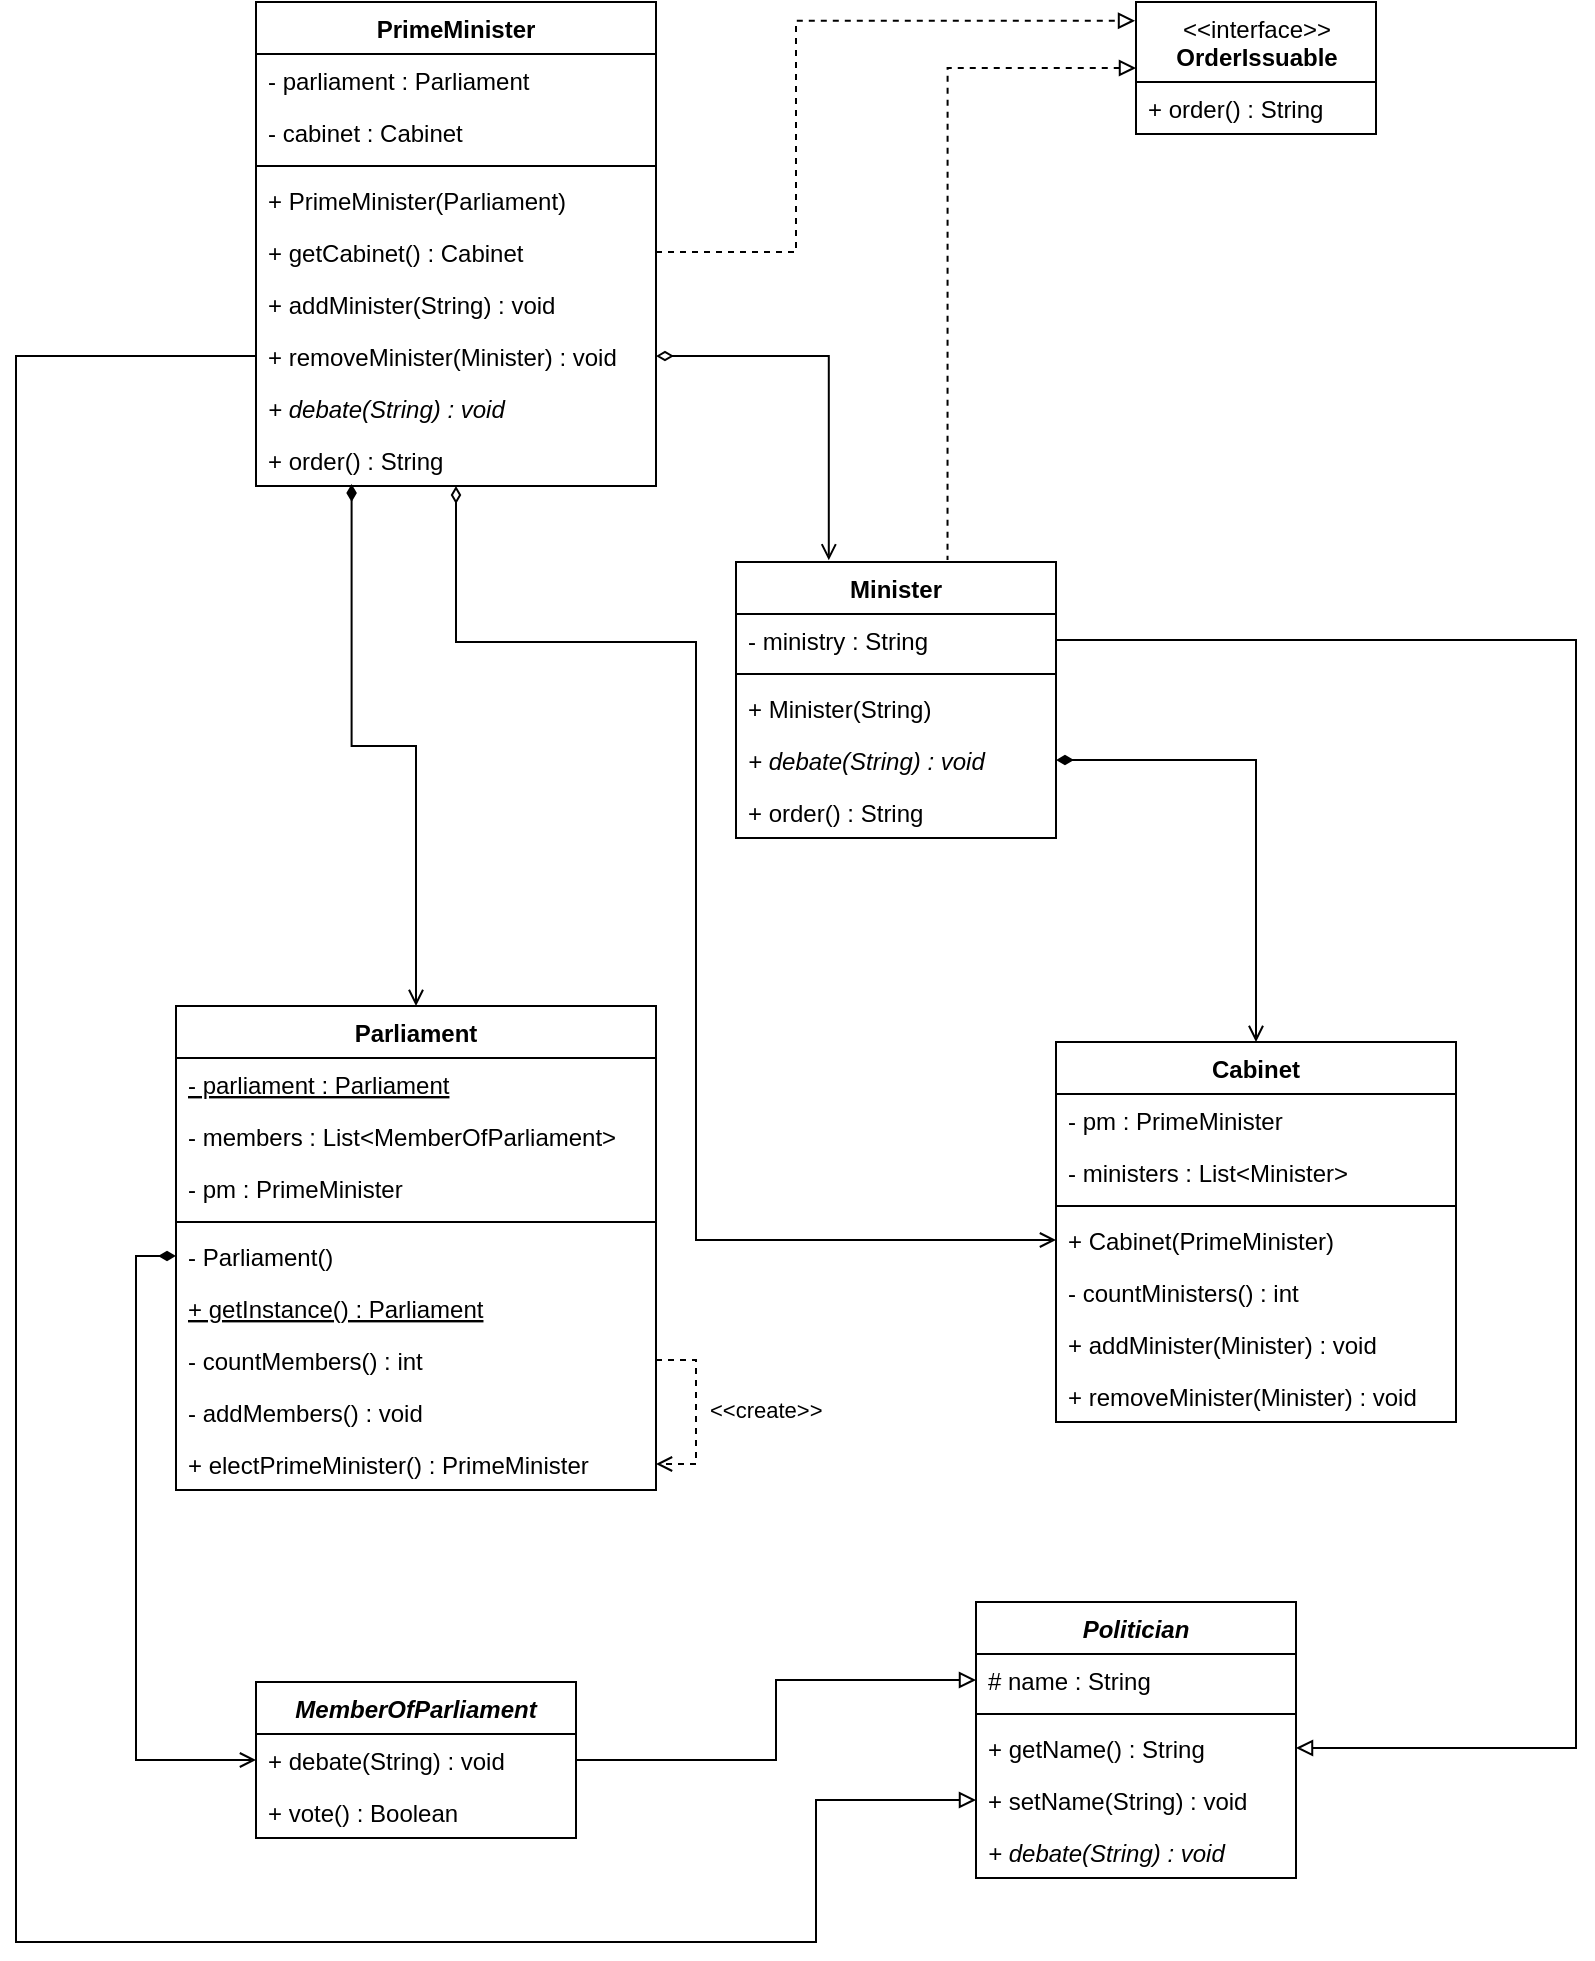 <mxfile>
    <diagram id="OHYQA_8lyifDptG48gCW" name="Page-1">
        <mxGraphModel dx="653" dy="1286" grid="1" gridSize="10" guides="1" tooltips="1" connect="1" arrows="1" fold="1" page="1" pageScale="1" pageWidth="850" pageHeight="1100" background="#ffffff" math="0" shadow="0">
            <root>
                <mxCell id="0"/>
                <mxCell id="1" parent="0"/>
                <mxCell id="2" value="Politician" style="swimlane;fontStyle=3;align=center;verticalAlign=top;childLayout=stackLayout;horizontal=1;startSize=26;horizontalStack=0;resizeParent=1;resizeParentMax=0;resizeLast=0;collapsible=1;marginBottom=0;fillColor=none;strokeWidth=1;strokeColor=#000000;fontColor=#000000;" vertex="1" parent="1">
                    <mxGeometry x="520" y="880" width="160" height="138" as="geometry"/>
                </mxCell>
                <mxCell id="3" value="# name : String" style="text;strokeColor=none;fillColor=none;align=left;verticalAlign=top;spacingLeft=4;spacingRight=4;overflow=hidden;rotatable=0;points=[[0,0.5],[1,0.5]];portConstraint=eastwest;fontColor=#000000;" vertex="1" parent="2">
                    <mxGeometry y="26" width="160" height="26" as="geometry"/>
                </mxCell>
                <mxCell id="4" value="" style="line;strokeWidth=1;fillColor=none;align=left;verticalAlign=middle;spacingTop=-1;spacingLeft=3;spacingRight=3;rotatable=0;labelPosition=right;points=[];portConstraint=eastwest;labelBackgroundColor=#000000;fontColor=#000000;strokeColor=#000000;" vertex="1" parent="2">
                    <mxGeometry y="52" width="160" height="8" as="geometry"/>
                </mxCell>
                <mxCell id="7" value="+ getName() : String" style="text;strokeColor=none;fillColor=none;align=left;verticalAlign=top;spacingLeft=4;spacingRight=4;overflow=hidden;rotatable=0;points=[[0,0.5],[1,0.5]];portConstraint=eastwest;fontColor=#000000;" vertex="1" parent="2">
                    <mxGeometry y="60" width="160" height="26" as="geometry"/>
                </mxCell>
                <mxCell id="9" value="+ setName(String) : void" style="text;strokeColor=none;fillColor=none;align=left;verticalAlign=top;spacingLeft=4;spacingRight=4;overflow=hidden;rotatable=0;points=[[0,0.5],[1,0.5]];portConstraint=eastwest;fontColor=#000000;" vertex="1" parent="2">
                    <mxGeometry y="86" width="160" height="26" as="geometry"/>
                </mxCell>
                <mxCell id="5" value="+ debate(String) : void" style="text;strokeColor=none;fillColor=none;align=left;verticalAlign=top;spacingLeft=4;spacingRight=4;overflow=hidden;rotatable=0;points=[[0,0.5],[1,0.5]];portConstraint=eastwest;fontColor=#000000;fontStyle=2" vertex="1" parent="2">
                    <mxGeometry y="112" width="160" height="26" as="geometry"/>
                </mxCell>
                <mxCell id="90" style="edgeStyle=orthogonalEdgeStyle;rounded=0;orthogonalLoop=1;jettySize=auto;html=1;entryX=0.661;entryY=-0.007;entryDx=0;entryDy=0;entryPerimeter=0;fontColor=#000000;startArrow=block;startFill=0;endArrow=none;endFill=0;strokeColor=#000000;dashed=1;" edge="1" parent="1" source="31" target="77">
                    <mxGeometry relative="1" as="geometry"/>
                </mxCell>
                <mxCell id="31" value="&amp;lt;&amp;lt;interface&amp;gt;&amp;gt;&lt;span style=&quot;font-weight: 700&quot;&gt;&lt;br&gt;OrderIssuable&lt;/span&gt;&lt;b&gt;&lt;br&gt;&lt;/b&gt;" style="swimlane;fontStyle=0;align=center;verticalAlign=top;childLayout=stackLayout;horizontal=1;startSize=40;horizontalStack=0;resizeParent=1;resizeParentMax=0;resizeLast=0;collapsible=0;marginBottom=0;html=1;labelBackgroundColor=none;fontColor=#000000;strokeColor=#000000;strokeWidth=1;fillColor=none;" vertex="1" parent="1">
                    <mxGeometry x="600" y="80" width="120" height="66" as="geometry"/>
                </mxCell>
                <mxCell id="13" value="+ order() : String" style="text;strokeColor=none;fillColor=none;align=left;verticalAlign=top;spacingLeft=4;spacingRight=4;overflow=hidden;rotatable=0;points=[[0,0.5],[1,0.5]];portConstraint=eastwest;fontColor=#000000;" vertex="1" parent="31">
                    <mxGeometry y="40" width="120" height="26" as="geometry"/>
                </mxCell>
                <mxCell id="39" value="MemberOfParliament" style="swimlane;fontStyle=3;align=center;verticalAlign=top;childLayout=stackLayout;horizontal=1;startSize=26;horizontalStack=0;resizeParent=1;resizeParentMax=0;resizeLast=0;collapsible=1;marginBottom=0;fillColor=none;strokeWidth=1;strokeColor=#000000;fontColor=#000000;" vertex="1" parent="1">
                    <mxGeometry x="160" y="920" width="160" height="78" as="geometry"/>
                </mxCell>
                <mxCell id="42" value="+ debate(String) : void" style="text;strokeColor=none;fillColor=none;align=left;verticalAlign=top;spacingLeft=4;spacingRight=4;overflow=hidden;rotatable=0;points=[[0,0.5],[1,0.5]];portConstraint=eastwest;fontColor=#000000;" vertex="1" parent="39">
                    <mxGeometry y="26" width="160" height="26" as="geometry"/>
                </mxCell>
                <mxCell id="43" value="+ vote() : Boolean" style="text;strokeColor=none;fillColor=none;align=left;verticalAlign=top;spacingLeft=4;spacingRight=4;overflow=hidden;rotatable=0;points=[[0,0.5],[1,0.5]];portConstraint=eastwest;fontColor=#000000;" vertex="1" parent="39">
                    <mxGeometry y="52" width="160" height="26" as="geometry"/>
                </mxCell>
                <mxCell id="92" style="edgeStyle=orthogonalEdgeStyle;rounded=0;orthogonalLoop=1;jettySize=auto;html=1;entryX=0.239;entryY=0.962;entryDx=0;entryDy=0;entryPerimeter=0;fontColor=#000000;startArrow=open;startFill=0;endArrow=diamondThin;endFill=1;strokeColor=#000000;" edge="1" parent="1" source="46" target="66">
                    <mxGeometry relative="1" as="geometry"/>
                </mxCell>
                <mxCell id="46" value="Parliament" style="swimlane;fontStyle=1;align=center;verticalAlign=top;childLayout=stackLayout;horizontal=1;startSize=26;horizontalStack=0;resizeParent=1;resizeParentMax=0;resizeLast=0;collapsible=1;marginBottom=0;fillColor=none;strokeWidth=1;strokeColor=#000000;fontColor=#000000;" vertex="1" parent="1">
                    <mxGeometry x="120" y="582" width="240" height="242" as="geometry"/>
                </mxCell>
                <mxCell id="52" value="- parliament : Parliament" style="text;strokeColor=none;fillColor=none;align=left;verticalAlign=top;spacingLeft=4;spacingRight=4;overflow=hidden;rotatable=0;points=[[0,0.5],[1,0.5]];portConstraint=eastwest;fontColor=#000000;fontStyle=4" vertex="1" parent="46">
                    <mxGeometry y="26" width="240" height="26" as="geometry"/>
                </mxCell>
                <mxCell id="53" value="- members : List&lt;MemberOfParliament&gt;" style="text;strokeColor=none;fillColor=none;align=left;verticalAlign=top;spacingLeft=4;spacingRight=4;overflow=hidden;rotatable=0;points=[[0,0.5],[1,0.5]];portConstraint=eastwest;fontColor=#000000;fontStyle=0" vertex="1" parent="46">
                    <mxGeometry y="52" width="240" height="26" as="geometry"/>
                </mxCell>
                <mxCell id="47" value="- pm : PrimeMinister" style="text;strokeColor=none;fillColor=none;align=left;verticalAlign=top;spacingLeft=4;spacingRight=4;overflow=hidden;rotatable=0;points=[[0,0.5],[1,0.5]];portConstraint=eastwest;fontColor=#000000;fontStyle=0" vertex="1" parent="46">
                    <mxGeometry y="78" width="240" height="26" as="geometry"/>
                </mxCell>
                <mxCell id="48" value="" style="line;strokeWidth=1;fillColor=none;align=left;verticalAlign=middle;spacingTop=-1;spacingLeft=3;spacingRight=3;rotatable=0;labelPosition=right;points=[];portConstraint=eastwest;labelBackgroundColor=#000000;fontColor=#000000;strokeColor=#000000;" vertex="1" parent="46">
                    <mxGeometry y="104" width="240" height="8" as="geometry"/>
                </mxCell>
                <mxCell id="49" value="- Parliament()" style="text;strokeColor=none;fillColor=none;align=left;verticalAlign=top;spacingLeft=4;spacingRight=4;overflow=hidden;rotatable=0;points=[[0,0.5],[1,0.5]];portConstraint=eastwest;fontColor=#000000;" vertex="1" parent="46">
                    <mxGeometry y="112" width="240" height="26" as="geometry"/>
                </mxCell>
                <mxCell id="50" value="+ getInstance() : Parliament" style="text;strokeColor=none;fillColor=none;align=left;verticalAlign=top;spacingLeft=4;spacingRight=4;overflow=hidden;rotatable=0;points=[[0,0.5],[1,0.5]];portConstraint=eastwest;fontColor=#000000;fontStyle=4" vertex="1" parent="46">
                    <mxGeometry y="138" width="240" height="26" as="geometry"/>
                </mxCell>
                <mxCell id="103" style="edgeStyle=orthogonalEdgeStyle;rounded=0;orthogonalLoop=1;jettySize=auto;html=1;exitX=1;exitY=0.5;exitDx=0;exitDy=0;fontColor=#000000;startArrow=none;startFill=0;endArrow=open;endFill=0;strokeColor=#000000;dashed=1;" edge="1" parent="46" source="51" target="55">
                    <mxGeometry relative="1" as="geometry"/>
                </mxCell>
                <mxCell id="51" value="- countMembers() : int" style="text;strokeColor=none;fillColor=none;align=left;verticalAlign=top;spacingLeft=4;spacingRight=4;overflow=hidden;rotatable=0;points=[[0,0.5],[1,0.5]];portConstraint=eastwest;fontColor=#000000;fontStyle=0" vertex="1" parent="46">
                    <mxGeometry y="164" width="240" height="26" as="geometry"/>
                </mxCell>
                <mxCell id="56" value="- addMembers() : void" style="text;strokeColor=none;fillColor=none;align=left;verticalAlign=top;spacingLeft=4;spacingRight=4;overflow=hidden;rotatable=0;points=[[0,0.5],[1,0.5]];portConstraint=eastwest;fontColor=#000000;fontStyle=0" vertex="1" parent="46">
                    <mxGeometry y="190" width="240" height="26" as="geometry"/>
                </mxCell>
                <mxCell id="55" value="+ electPrimeMinister() : PrimeMinister" style="text;strokeColor=none;fillColor=none;align=left;verticalAlign=top;spacingLeft=4;spacingRight=4;overflow=hidden;rotatable=0;points=[[0,0.5],[1,0.5]];portConstraint=eastwest;fontColor=#000000;fontStyle=0" vertex="1" parent="46">
                    <mxGeometry y="216" width="240" height="26" as="geometry"/>
                </mxCell>
                <mxCell id="96" style="edgeStyle=orthogonalEdgeStyle;rounded=0;orthogonalLoop=1;jettySize=auto;html=1;entryX=0;entryY=0.5;entryDx=0;entryDy=0;fontColor=#000000;startArrow=diamondThin;startFill=0;endArrow=open;endFill=0;strokeColor=#000000;" edge="1" parent="1" source="57" target="70">
                    <mxGeometry relative="1" as="geometry">
                        <Array as="points">
                            <mxPoint x="260" y="400"/>
                            <mxPoint x="380" y="400"/>
                            <mxPoint x="380" y="699"/>
                        </Array>
                    </mxGeometry>
                </mxCell>
                <mxCell id="57" value="PrimeMinister" style="swimlane;fontStyle=1;align=center;verticalAlign=top;childLayout=stackLayout;horizontal=1;startSize=26;horizontalStack=0;resizeParent=1;resizeParentMax=0;resizeLast=0;collapsible=1;marginBottom=0;fillColor=none;strokeWidth=1;strokeColor=#000000;fontColor=#000000;" vertex="1" parent="1">
                    <mxGeometry x="160" y="80" width="200" height="242" as="geometry"/>
                </mxCell>
                <mxCell id="63" value="- parliament : Parliament" style="text;strokeColor=none;fillColor=none;align=left;verticalAlign=top;spacingLeft=4;spacingRight=4;overflow=hidden;rotatable=0;points=[[0,0.5],[1,0.5]];portConstraint=eastwest;fontColor=#000000;" vertex="1" parent="57">
                    <mxGeometry y="26" width="200" height="26" as="geometry"/>
                </mxCell>
                <mxCell id="58" value="- cabinet : Cabinet" style="text;strokeColor=none;fillColor=none;align=left;verticalAlign=top;spacingLeft=4;spacingRight=4;overflow=hidden;rotatable=0;points=[[0,0.5],[1,0.5]];portConstraint=eastwest;fontColor=#000000;" vertex="1" parent="57">
                    <mxGeometry y="52" width="200" height="26" as="geometry"/>
                </mxCell>
                <mxCell id="59" value="" style="line;strokeWidth=1;fillColor=none;align=left;verticalAlign=middle;spacingTop=-1;spacingLeft=3;spacingRight=3;rotatable=0;labelPosition=right;points=[];portConstraint=eastwest;labelBackgroundColor=#000000;fontColor=#000000;strokeColor=#000000;" vertex="1" parent="57">
                    <mxGeometry y="78" width="200" height="8" as="geometry"/>
                </mxCell>
                <mxCell id="60" value="+ PrimeMinister(Parliament)" style="text;strokeColor=none;fillColor=none;align=left;verticalAlign=top;spacingLeft=4;spacingRight=4;overflow=hidden;rotatable=0;points=[[0,0.5],[1,0.5]];portConstraint=eastwest;fontColor=#000000;" vertex="1" parent="57">
                    <mxGeometry y="86" width="200" height="26" as="geometry"/>
                </mxCell>
                <mxCell id="61" value="+ getCabinet() : Cabinet" style="text;strokeColor=none;fillColor=none;align=left;verticalAlign=top;spacingLeft=4;spacingRight=4;overflow=hidden;rotatable=0;points=[[0,0.5],[1,0.5]];portConstraint=eastwest;fontColor=#000000;" vertex="1" parent="57">
                    <mxGeometry y="112" width="200" height="26" as="geometry"/>
                </mxCell>
                <mxCell id="64" value="+ addMinister(String) : void" style="text;strokeColor=none;fillColor=none;align=left;verticalAlign=top;spacingLeft=4;spacingRight=4;overflow=hidden;rotatable=0;points=[[0,0.5],[1,0.5]];portConstraint=eastwest;fontColor=#000000;" vertex="1" parent="57">
                    <mxGeometry y="138" width="200" height="26" as="geometry"/>
                </mxCell>
                <mxCell id="65" value="+ removeMinister(Minister) : void" style="text;strokeColor=none;fillColor=none;align=left;verticalAlign=top;spacingLeft=4;spacingRight=4;overflow=hidden;rotatable=0;points=[[0,0.5],[1,0.5]];portConstraint=eastwest;fontColor=#000000;" vertex="1" parent="57">
                    <mxGeometry y="164" width="200" height="26" as="geometry"/>
                </mxCell>
                <mxCell id="62" value="+ debate(String) : void" style="text;strokeColor=none;fillColor=none;align=left;verticalAlign=top;spacingLeft=4;spacingRight=4;overflow=hidden;rotatable=0;points=[[0,0.5],[1,0.5]];portConstraint=eastwest;fontColor=#000000;fontStyle=2" vertex="1" parent="57">
                    <mxGeometry y="190" width="200" height="26" as="geometry"/>
                </mxCell>
                <mxCell id="66" value="+ order() : String" style="text;strokeColor=none;fillColor=none;align=left;verticalAlign=top;spacingLeft=4;spacingRight=4;overflow=hidden;rotatable=0;points=[[0,0.5],[1,0.5]];portConstraint=eastwest;fontColor=#000000;" vertex="1" parent="57">
                    <mxGeometry y="216" width="200" height="26" as="geometry"/>
                </mxCell>
                <mxCell id="98" style="edgeStyle=orthogonalEdgeStyle;rounded=0;orthogonalLoop=1;jettySize=auto;html=1;entryX=1;entryY=0.5;entryDx=0;entryDy=0;fontColor=#000000;startArrow=open;startFill=0;endArrow=diamondThin;endFill=1;strokeColor=#000000;" edge="1" parent="1" source="67" target="85">
                    <mxGeometry relative="1" as="geometry"/>
                </mxCell>
                <mxCell id="67" value="Cabinet" style="swimlane;fontStyle=1;align=center;verticalAlign=top;childLayout=stackLayout;horizontal=1;startSize=26;horizontalStack=0;resizeParent=1;resizeParentMax=0;resizeLast=0;collapsible=1;marginBottom=0;fillColor=none;strokeWidth=1;strokeColor=#000000;fontColor=#000000;" vertex="1" parent="1">
                    <mxGeometry x="560" y="600" width="200" height="190" as="geometry"/>
                </mxCell>
                <mxCell id="74" value="- pm : PrimeMinister" style="text;strokeColor=none;fillColor=none;align=left;verticalAlign=top;spacingLeft=4;spacingRight=4;overflow=hidden;rotatable=0;points=[[0,0.5],[1,0.5]];portConstraint=eastwest;fontColor=#000000;fontStyle=0" vertex="1" parent="67">
                    <mxGeometry y="26" width="200" height="26" as="geometry"/>
                </mxCell>
                <mxCell id="73" value="- ministers : List&lt;Minister&gt;" style="text;strokeColor=none;fillColor=none;align=left;verticalAlign=top;spacingLeft=4;spacingRight=4;overflow=hidden;rotatable=0;points=[[0,0.5],[1,0.5]];portConstraint=eastwest;fontColor=#000000;fontStyle=0" vertex="1" parent="67">
                    <mxGeometry y="52" width="200" height="26" as="geometry"/>
                </mxCell>
                <mxCell id="69" value="" style="line;strokeWidth=1;fillColor=none;align=left;verticalAlign=middle;spacingTop=-1;spacingLeft=3;spacingRight=3;rotatable=0;labelPosition=right;points=[];portConstraint=eastwest;labelBackgroundColor=#000000;fontColor=#000000;strokeColor=#000000;" vertex="1" parent="67">
                    <mxGeometry y="78" width="200" height="8" as="geometry"/>
                </mxCell>
                <mxCell id="70" value="+ Cabinet(PrimeMinister)" style="text;strokeColor=none;fillColor=none;align=left;verticalAlign=top;spacingLeft=4;spacingRight=4;overflow=hidden;rotatable=0;points=[[0,0.5],[1,0.5]];portConstraint=eastwest;fontColor=#000000;" vertex="1" parent="67">
                    <mxGeometry y="86" width="200" height="26" as="geometry"/>
                </mxCell>
                <mxCell id="71" value="- countMinisters() : int" style="text;strokeColor=none;fillColor=none;align=left;verticalAlign=top;spacingLeft=4;spacingRight=4;overflow=hidden;rotatable=0;points=[[0,0.5],[1,0.5]];portConstraint=eastwest;fontColor=#000000;" vertex="1" parent="67">
                    <mxGeometry y="112" width="200" height="26" as="geometry"/>
                </mxCell>
                <mxCell id="76" value="+ addMinister(Minister) : void" style="text;strokeColor=none;fillColor=none;align=left;verticalAlign=top;spacingLeft=4;spacingRight=4;overflow=hidden;rotatable=0;points=[[0,0.5],[1,0.5]];portConstraint=eastwest;fontColor=#000000;" vertex="1" parent="67">
                    <mxGeometry y="138" width="200" height="26" as="geometry"/>
                </mxCell>
                <mxCell id="75" value="+ removeMinister(Minister) : void" style="text;strokeColor=none;fillColor=none;align=left;verticalAlign=top;spacingLeft=4;spacingRight=4;overflow=hidden;rotatable=0;points=[[0,0.5],[1,0.5]];portConstraint=eastwest;fontColor=#000000;" vertex="1" parent="67">
                    <mxGeometry y="164" width="200" height="26" as="geometry"/>
                </mxCell>
                <mxCell id="77" value="Minister" style="swimlane;fontStyle=1;align=center;verticalAlign=top;childLayout=stackLayout;horizontal=1;startSize=26;horizontalStack=0;resizeParent=1;resizeParentMax=0;resizeLast=0;collapsible=1;marginBottom=0;fillColor=none;strokeWidth=1;strokeColor=#000000;fontColor=#000000;" vertex="1" parent="1">
                    <mxGeometry x="400" y="360" width="160" height="138" as="geometry"/>
                </mxCell>
                <mxCell id="78" value="- ministry : String" style="text;strokeColor=none;fillColor=none;align=left;verticalAlign=top;spacingLeft=4;spacingRight=4;overflow=hidden;rotatable=0;points=[[0,0.5],[1,0.5]];portConstraint=eastwest;fontColor=#000000;" vertex="1" parent="77">
                    <mxGeometry y="26" width="160" height="26" as="geometry"/>
                </mxCell>
                <mxCell id="80" value="" style="line;strokeWidth=1;fillColor=none;align=left;verticalAlign=middle;spacingTop=-1;spacingLeft=3;spacingRight=3;rotatable=0;labelPosition=right;points=[];portConstraint=eastwest;labelBackgroundColor=#000000;fontColor=#000000;strokeColor=#000000;" vertex="1" parent="77">
                    <mxGeometry y="52" width="160" height="8" as="geometry"/>
                </mxCell>
                <mxCell id="83" value="+ Minister(String)" style="text;strokeColor=none;fillColor=none;align=left;verticalAlign=top;spacingLeft=4;spacingRight=4;overflow=hidden;rotatable=0;points=[[0,0.5],[1,0.5]];portConstraint=eastwest;fontColor=#000000;" vertex="1" parent="77">
                    <mxGeometry y="60" width="160" height="26" as="geometry"/>
                </mxCell>
                <mxCell id="85" value="+ debate(String) : void" style="text;strokeColor=none;fillColor=none;align=left;verticalAlign=top;spacingLeft=4;spacingRight=4;overflow=hidden;rotatable=0;points=[[0,0.5],[1,0.5]];portConstraint=eastwest;fontColor=#000000;fontStyle=2" vertex="1" parent="77">
                    <mxGeometry y="86" width="160" height="26" as="geometry"/>
                </mxCell>
                <mxCell id="86" value="+ order() : String" style="text;strokeColor=none;fillColor=none;align=left;verticalAlign=top;spacingLeft=4;spacingRight=4;overflow=hidden;rotatable=0;points=[[0,0.5],[1,0.5]];portConstraint=eastwest;fontColor=#000000;" vertex="1" parent="77">
                    <mxGeometry y="112" width="160" height="26" as="geometry"/>
                </mxCell>
                <mxCell id="89" style="edgeStyle=orthogonalEdgeStyle;rounded=0;orthogonalLoop=1;jettySize=auto;html=1;entryX=0.29;entryY=-0.006;entryDx=0;entryDy=0;entryPerimeter=0;fontColor=#000000;strokeColor=#000000;startArrow=diamondThin;startFill=0;endArrow=open;endFill=0;" edge="1" parent="1" source="65" target="77">
                    <mxGeometry relative="1" as="geometry"/>
                </mxCell>
                <mxCell id="91" style="edgeStyle=orthogonalEdgeStyle;rounded=0;orthogonalLoop=1;jettySize=auto;html=1;entryX=-0.004;entryY=0.142;entryDx=0;entryDy=0;entryPerimeter=0;dashed=1;fontColor=#000000;startArrow=none;startFill=0;endArrow=block;endFill=0;strokeColor=#000000;" edge="1" parent="1" source="61" target="31">
                    <mxGeometry relative="1" as="geometry">
                        <Array as="points">
                            <mxPoint x="430" y="205"/>
                            <mxPoint x="430" y="89"/>
                        </Array>
                    </mxGeometry>
                </mxCell>
                <mxCell id="93" style="edgeStyle=orthogonalEdgeStyle;rounded=0;orthogonalLoop=1;jettySize=auto;html=1;entryX=0;entryY=0.5;entryDx=0;entryDy=0;fontColor=#000000;startArrow=diamondThin;startFill=1;endArrow=open;endFill=0;strokeColor=#000000;" edge="1" parent="1" source="49" target="42">
                    <mxGeometry relative="1" as="geometry"/>
                </mxCell>
                <mxCell id="106" value="&lt;div style=&quot;text-align: center&quot;&gt;&lt;font face=&quot;helvetica&quot;&gt;&lt;span style=&quot;font-size: 11px ; background-color: rgb(255 , 255 , 255)&quot;&gt;&amp;lt;&amp;lt;create&amp;gt;&amp;gt;&lt;/span&gt;&lt;/font&gt;&lt;/div&gt;" style="text;whiteSpace=wrap;html=1;fontColor=#000000;" vertex="1" parent="1">
                    <mxGeometry x="385" y="770" width="80" height="30" as="geometry"/>
                </mxCell>
                <mxCell id="107" style="edgeStyle=orthogonalEdgeStyle;rounded=0;orthogonalLoop=1;jettySize=auto;html=1;exitX=1;exitY=0.5;exitDx=0;exitDy=0;entryX=1;entryY=0.5;entryDx=0;entryDy=0;fontColor=#000000;startArrow=none;startFill=0;endArrow=block;endFill=0;strokeColor=#000000;" edge="1" parent="1" source="78" target="7">
                    <mxGeometry relative="1" as="geometry">
                        <Array as="points">
                            <mxPoint x="820" y="399"/>
                            <mxPoint x="820" y="953"/>
                        </Array>
                    </mxGeometry>
                </mxCell>
                <mxCell id="108" style="edgeStyle=orthogonalEdgeStyle;rounded=0;orthogonalLoop=1;jettySize=auto;html=1;exitX=0;exitY=0.5;exitDx=0;exitDy=0;entryX=0;entryY=0.5;entryDx=0;entryDy=0;fontColor=#000000;startArrow=none;startFill=0;endArrow=block;endFill=0;strokeColor=#000000;" edge="1" parent="1" source="65" target="9">
                    <mxGeometry relative="1" as="geometry">
                        <Array as="points">
                            <mxPoint x="40" y="257"/>
                            <mxPoint x="40" y="1050"/>
                            <mxPoint x="440" y="1050"/>
                            <mxPoint x="440" y="979"/>
                        </Array>
                    </mxGeometry>
                </mxCell>
                <mxCell id="109" style="edgeStyle=orthogonalEdgeStyle;rounded=0;orthogonalLoop=1;jettySize=auto;html=1;exitX=1;exitY=0.5;exitDx=0;exitDy=0;entryX=0;entryY=0.5;entryDx=0;entryDy=0;fontColor=#000000;startArrow=none;startFill=0;endArrow=block;endFill=0;strokeColor=#000000;" edge="1" parent="1" source="42" target="3">
                    <mxGeometry relative="1" as="geometry"/>
                </mxCell>
            </root>
        </mxGraphModel>
    </diagram>
</mxfile>